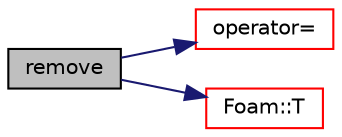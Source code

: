 digraph "remove"
{
  bgcolor="transparent";
  edge [fontname="Helvetica",fontsize="10",labelfontname="Helvetica",labelfontsize="10"];
  node [fontname="Helvetica",fontsize="10",shape=record];
  rankdir="LR";
  Node4975 [label="remove",height=0.2,width=0.4,color="black", fillcolor="grey75", style="filled", fontcolor="black"];
  Node4975 -> Node4976 [color="midnightblue",fontsize="10",style="solid",fontname="Helvetica"];
  Node4976 [label="operator=",height=0.2,width=0.4,color="red",URL="$a26933.html#a1167735e4299bc1631f8316ee8d7880b"];
  Node4975 -> Node4980 [color="midnightblue",fontsize="10",style="solid",fontname="Helvetica"];
  Node4980 [label="Foam::T",height=0.2,width=0.4,color="red",URL="$a21851.html#ae57fda0abb14bb0944947c463c6e09d4"];
}
